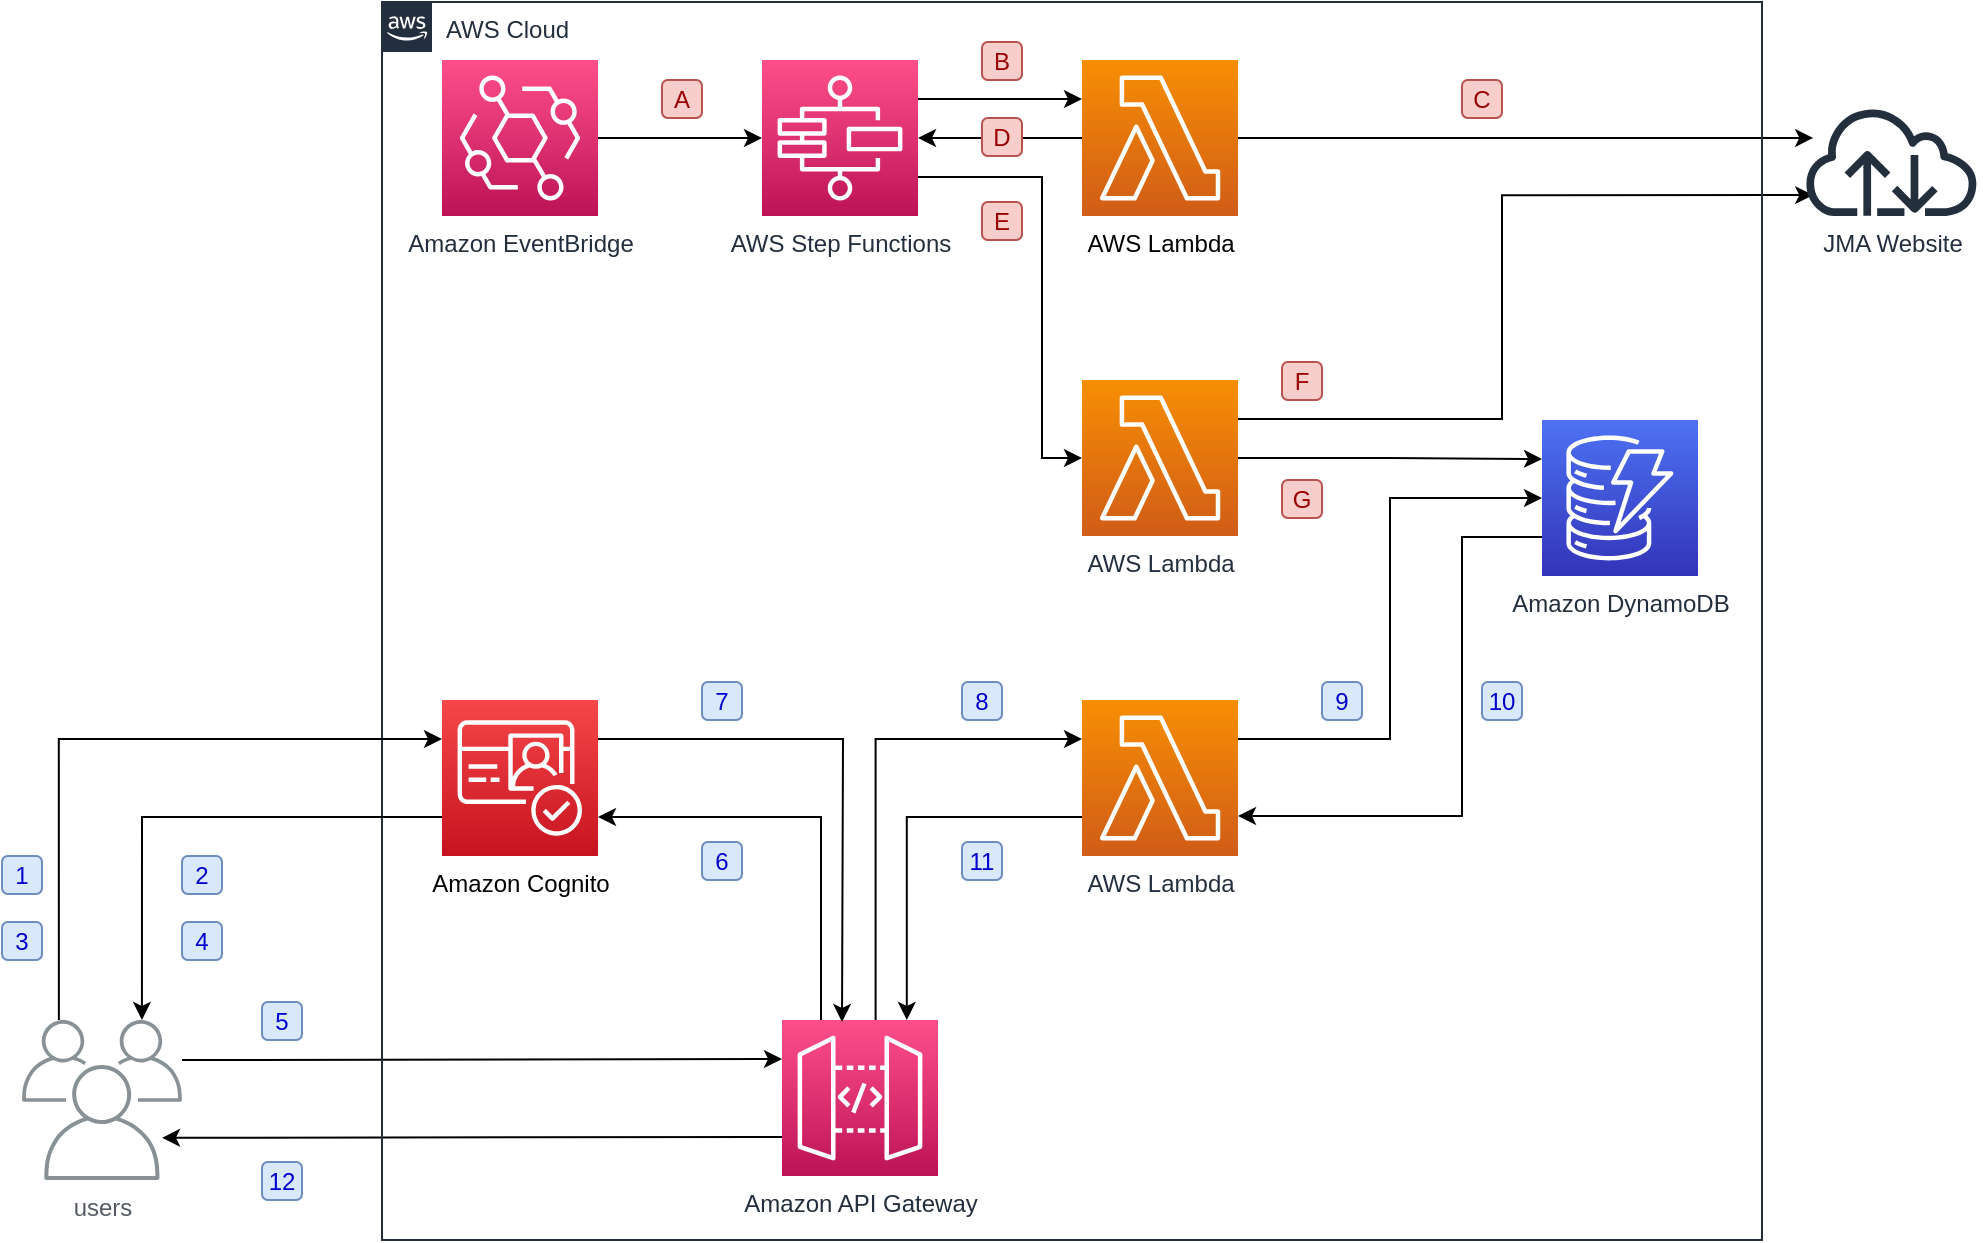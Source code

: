 <mxfile version="16.5.6" type="github">
  <diagram id="gHJAAB9E75rS6aX9F2oA" name="Page-1">
    <mxGraphModel dx="474" dy="431" grid="1" gridSize="10" guides="1" tooltips="1" connect="1" arrows="1" fold="1" page="1" pageScale="1" pageWidth="1169" pageHeight="827" background="#FFFFFF" math="0" shadow="0">
      <root>
        <mxCell id="0" />
        <mxCell id="1" parent="0" />
        <mxCell id="MTl4diUvKiMILlHj8vrK-31" style="edgeStyle=orthogonalEdgeStyle;rounded=0;orthogonalLoop=1;jettySize=auto;html=1;exitX=1;exitY=0.25;exitDx=0;exitDy=0;exitPerimeter=0;entryX=0;entryY=0.5;entryDx=0;entryDy=0;entryPerimeter=0;fontSize=12;fontColor=#000000;strokeColor=#000000;" parent="1" source="MTl4diUvKiMILlHj8vrK-5" target="MTl4diUvKiMILlHj8vrK-4" edge="1">
          <mxGeometry relative="1" as="geometry" />
        </mxCell>
        <mxCell id="12" style="edgeStyle=orthogonalEdgeStyle;rounded=0;html=1;exitX=0;exitY=0.75;exitDx=0;exitDy=0;exitPerimeter=0;entryX=0.8;entryY=0;entryDx=0;entryDy=0;entryPerimeter=0;startArrow=none;startFill=0;endArrow=classic;endFill=1;strokeColor=#000000;" parent="1" source="MTl4diUvKiMILlHj8vrK-5" target="MTl4diUvKiMILlHj8vrK-6" edge="1">
          <mxGeometry relative="1" as="geometry" />
        </mxCell>
        <mxCell id="MTl4diUvKiMILlHj8vrK-5" value="AWS Lambda" style="sketch=0;points=[[0,0,0],[0.25,0,0],[0.5,0,0],[0.75,0,0],[1,0,0],[0,1,0],[0.25,1,0],[0.5,1,0],[0.75,1,0],[1,1,0],[0,0.25,0],[0,0.5,0],[0,0.75,0],[1,0.25,0],[1,0.5,0],[1,0.75,0]];outlineConnect=0;fontColor=#232F3E;gradientColor=#F78E04;gradientDirection=north;fillColor=#D05C17;strokeColor=#ffffff;dashed=0;verticalLabelPosition=bottom;verticalAlign=top;align=center;html=1;fontSize=12;fontStyle=0;aspect=fixed;shape=mxgraph.aws4.resourceIcon;resIcon=mxgraph.aws4.lambda;" parent="1" vertex="1">
          <mxGeometry x="570" y="479" width="78" height="78" as="geometry" />
        </mxCell>
        <mxCell id="MTl4diUvKiMILlHj8vrK-33" style="edgeStyle=orthogonalEdgeStyle;rounded=0;orthogonalLoop=1;jettySize=auto;html=1;entryX=0;entryY=0.25;entryDx=0;entryDy=0;entryPerimeter=0;fontSize=12;fontColor=#000000;strokeColor=#000000;exitX=0.6;exitY=0;exitDx=0;exitDy=0;exitPerimeter=0;" parent="1" source="MTl4diUvKiMILlHj8vrK-6" target="MTl4diUvKiMILlHj8vrK-5" edge="1">
          <mxGeometry relative="1" as="geometry" />
        </mxCell>
        <mxCell id="3" style="edgeStyle=none;html=1;exitX=0;exitY=0.25;exitDx=0;exitDy=0;exitPerimeter=0;strokeColor=#000000;startArrow=classic;startFill=1;endArrow=none;endFill=0;" parent="1" source="MTl4diUvKiMILlHj8vrK-6" edge="1">
          <mxGeometry relative="1" as="geometry">
            <mxPoint x="120" y="659" as="targetPoint" />
          </mxGeometry>
        </mxCell>
        <mxCell id="13" style="edgeStyle=none;rounded=0;html=1;exitX=0;exitY=0.75;exitDx=0;exitDy=0;exitPerimeter=0;startArrow=none;startFill=0;endArrow=classic;endFill=1;strokeColor=#000000;" parent="1" source="MTl4diUvKiMILlHj8vrK-6" edge="1">
          <mxGeometry relative="1" as="geometry">
            <mxPoint x="110" y="697.909" as="targetPoint" />
          </mxGeometry>
        </mxCell>
        <mxCell id="MTl4diUvKiMILlHj8vrK-6" value="Amazon API Gateway" style="sketch=0;points=[[0,0,0],[0.2,0,0],[0.4,0,0],[0.6,0,0],[0.8,0,0],[1,0,0],[0,1,0],[0.25,1,0],[0.5,1,0],[0.75,1,0],[1,1,0],[0,0.25,0],[0,0.5,0],[0,0.75,0],[1,0.25,0],[1,0.5,0],[1,0.75,0]];outlineConnect=0;fontColor=#232F3E;gradientColor=#FF4F8B;gradientDirection=north;fillColor=#BC1356;strokeColor=#ffffff;dashed=0;verticalLabelPosition=bottom;verticalAlign=top;align=center;html=1;fontSize=12;fontStyle=0;aspect=fixed;shape=mxgraph.aws4.resourceIcon;resIcon=mxgraph.aws4.api_gateway;" parent="1" vertex="1">
          <mxGeometry x="420" y="639" width="78" height="78" as="geometry" />
        </mxCell>
        <mxCell id="MTl4diUvKiMILlHj8vrK-24" style="edgeStyle=orthogonalEdgeStyle;rounded=0;orthogonalLoop=1;jettySize=auto;html=1;exitX=1;exitY=0.75;exitDx=0;exitDy=0;exitPerimeter=0;entryX=0;entryY=0.5;entryDx=0;entryDy=0;entryPerimeter=0;fontSize=12;fontColor=#000000;strokeColor=#000000;" parent="1" source="MTl4diUvKiMILlHj8vrK-7" target="MTl4diUvKiMILlHj8vrK-10" edge="1">
          <mxGeometry relative="1" as="geometry">
            <Array as="points">
              <mxPoint x="550" y="218" />
              <mxPoint x="550" y="358" />
            </Array>
          </mxGeometry>
        </mxCell>
        <mxCell id="MTl4diUvKiMILlHj8vrK-7" value="AWS Step Functions" style="sketch=0;points=[[0,0,0],[0.25,0,0],[0.5,0,0],[0.75,0,0],[1,0,0],[0,1,0],[0.25,1,0],[0.5,1,0],[0.75,1,0],[1,1,0],[0,0.25,0],[0,0.5,0],[0,0.75,0],[1,0.25,0],[1,0.5,0],[1,0.75,0]];outlineConnect=0;fontColor=#232F3E;gradientColor=#FF4F8B;gradientDirection=north;fillColor=#BC1356;strokeColor=#ffffff;dashed=0;verticalLabelPosition=bottom;verticalAlign=top;align=center;html=1;fontSize=12;fontStyle=0;aspect=fixed;shape=mxgraph.aws4.resourceIcon;resIcon=mxgraph.aws4.step_functions;" parent="1" vertex="1">
          <mxGeometry x="410" y="159" width="78" height="78" as="geometry" />
        </mxCell>
        <mxCell id="MTl4diUvKiMILlHj8vrK-51" style="edgeStyle=orthogonalEdgeStyle;rounded=0;orthogonalLoop=1;jettySize=auto;html=1;entryX=0;entryY=0.5;entryDx=0;entryDy=0;entryPerimeter=0;fontSize=12;fontColor=#000000;startArrow=none;startFill=0;endArrow=classic;endFill=1;strokeColor=#000000;" parent="1" source="MTl4diUvKiMILlHj8vrK-8" target="MTl4diUvKiMILlHj8vrK-7" edge="1">
          <mxGeometry relative="1" as="geometry" />
        </mxCell>
        <mxCell id="MTl4diUvKiMILlHj8vrK-8" value="Amazon EventBridge" style="sketch=0;points=[[0,0,0],[0.25,0,0],[0.5,0,0],[0.75,0,0],[1,0,0],[0,1,0],[0.25,1,0],[0.5,1,0],[0.75,1,0],[1,1,0],[0,0.25,0],[0,0.5,0],[0,0.75,0],[1,0.25,0],[1,0.5,0],[1,0.75,0]];outlineConnect=0;fontColor=#232F3E;gradientColor=#FF4F8B;gradientDirection=north;fillColor=#BC1356;strokeColor=#ffffff;dashed=0;verticalLabelPosition=bottom;verticalAlign=top;align=center;html=1;fontSize=12;fontStyle=0;aspect=fixed;shape=mxgraph.aws4.resourceIcon;resIcon=mxgraph.aws4.eventbridge;" parent="1" vertex="1">
          <mxGeometry x="250" y="159" width="78" height="78" as="geometry" />
        </mxCell>
        <mxCell id="MTl4diUvKiMILlHj8vrK-26" style="edgeStyle=orthogonalEdgeStyle;rounded=0;orthogonalLoop=1;jettySize=auto;html=1;exitX=1;exitY=0.5;exitDx=0;exitDy=0;exitPerimeter=0;fontSize=12;fontColor=#000000;strokeColor=#000000;entryX=0;entryY=0.25;entryDx=0;entryDy=0;entryPerimeter=0;" parent="1" source="MTl4diUvKiMILlHj8vrK-10" target="MTl4diUvKiMILlHj8vrK-4" edge="1">
          <mxGeometry relative="1" as="geometry" />
        </mxCell>
        <mxCell id="MTl4diUvKiMILlHj8vrK-36" style="edgeStyle=orthogonalEdgeStyle;rounded=0;orthogonalLoop=1;jettySize=auto;html=1;exitX=1;exitY=0.25;exitDx=0;exitDy=0;exitPerimeter=0;fontSize=12;fontColor=#000000;startArrow=none;startFill=0;strokeColor=#000000;entryX=0.04;entryY=0.81;entryDx=0;entryDy=0;entryPerimeter=0;" parent="1" source="MTl4diUvKiMILlHj8vrK-10" target="MTl4diUvKiMILlHj8vrK-15" edge="1">
          <mxGeometry relative="1" as="geometry">
            <Array as="points">
              <mxPoint x="780" y="339" />
              <mxPoint x="780" y="227" />
            </Array>
          </mxGeometry>
        </mxCell>
        <mxCell id="MTl4diUvKiMILlHj8vrK-10" value="AWS Lambda" style="sketch=0;points=[[0,0,0],[0.25,0,0],[0.5,0,0],[0.75,0,0],[1,0,0],[0,1,0],[0.25,1,0],[0.5,1,0],[0.75,1,0],[1,1,0],[0,0.25,0],[0,0.5,0],[0,0.75,0],[1,0.25,0],[1,0.5,0],[1,0.75,0]];outlineConnect=0;fontColor=#232F3E;gradientColor=#F78E04;gradientDirection=north;fillColor=#D05C17;strokeColor=#ffffff;dashed=0;verticalLabelPosition=bottom;verticalAlign=top;align=center;html=1;fontSize=12;fontStyle=0;aspect=fixed;shape=mxgraph.aws4.resourceIcon;resIcon=mxgraph.aws4.lambda;" parent="1" vertex="1">
          <mxGeometry x="570" y="319" width="78" height="78" as="geometry" />
        </mxCell>
        <mxCell id="MTl4diUvKiMILlHj8vrK-16" value="" style="edgeStyle=orthogonalEdgeStyle;rounded=0;orthogonalLoop=1;jettySize=auto;html=1;fontSize=12;fontColor=#808080;strokeColor=#000000;entryX=0;entryY=0.25;entryDx=0;entryDy=0;entryPerimeter=0;exitX=1;exitY=0.25;exitDx=0;exitDy=0;exitPerimeter=0;" parent="1" source="MTl4diUvKiMILlHj8vrK-7" target="MTl4diUvKiMILlHj8vrK-11" edge="1">
          <mxGeometry relative="1" as="geometry">
            <mxPoint x="530" y="269" as="sourcePoint" />
          </mxGeometry>
        </mxCell>
        <mxCell id="MTl4diUvKiMILlHj8vrK-45" style="edgeStyle=orthogonalEdgeStyle;rounded=0;orthogonalLoop=1;jettySize=auto;html=1;exitX=1;exitY=0.5;exitDx=0;exitDy=0;exitPerimeter=0;fontSize=12;fontColor=#000000;startArrow=none;startFill=0;strokeColor=#000000;entryX=0.04;entryY=0.29;entryDx=0;entryDy=0;entryPerimeter=0;" parent="1" source="MTl4diUvKiMILlHj8vrK-11" target="MTl4diUvKiMILlHj8vrK-15" edge="1">
          <mxGeometry relative="1" as="geometry" />
        </mxCell>
        <mxCell id="19" style="edgeStyle=none;rounded=0;html=1;exitX=0;exitY=0.5;exitDx=0;exitDy=0;exitPerimeter=0;entryX=1;entryY=0.5;entryDx=0;entryDy=0;entryPerimeter=0;startArrow=none;startFill=0;endArrow=classic;endFill=1;strokeColor=#000000;" parent="1" source="MTl4diUvKiMILlHj8vrK-11" target="MTl4diUvKiMILlHj8vrK-7" edge="1">
          <mxGeometry relative="1" as="geometry" />
        </mxCell>
        <mxCell id="MTl4diUvKiMILlHj8vrK-11" value="&lt;font color=&quot;#000000&quot; style=&quot;background-color: rgb(255 , 255 , 255)&quot;&gt;AWS Lambda&lt;/font&gt;" style="sketch=0;points=[[0,0,0],[0.25,0,0],[0.5,0,0],[0.75,0,0],[1,0,0],[0,1,0],[0.25,1,0],[0.5,1,0],[0.75,1,0],[1,1,0],[0,0.25,0],[0,0.5,0],[0,0.75,0],[1,0.25,0],[1,0.5,0],[1,0.75,0]];outlineConnect=0;fontColor=#232F3E;gradientColor=#F78E04;gradientDirection=north;fillColor=#D05C17;strokeColor=#ffffff;dashed=0;verticalLabelPosition=bottom;verticalAlign=top;align=center;html=1;fontSize=12;fontStyle=0;aspect=fixed;shape=mxgraph.aws4.resourceIcon;resIcon=mxgraph.aws4.lambda;" parent="1" vertex="1">
          <mxGeometry x="570" y="159" width="78" height="78" as="geometry" />
        </mxCell>
        <mxCell id="MTl4diUvKiMILlHj8vrK-15" value="JMA Website" style="sketch=0;outlineConnect=0;fontColor=#232F3E;gradientColor=none;fillColor=#232F3D;strokeColor=none;dashed=0;verticalLabelPosition=bottom;verticalAlign=top;align=center;html=1;fontSize=12;fontStyle=0;aspect=fixed;pointerEvents=1;shape=mxgraph.aws4.internet;points=[[0.04,0.29,0,0,0],[0.04,0.81,0,0,0]];" parent="1" vertex="1">
          <mxGeometry x="930" y="182" width="89.38" height="55" as="geometry" />
        </mxCell>
        <mxCell id="9" style="edgeStyle=orthogonalEdgeStyle;rounded=0;html=1;exitX=0;exitY=0.75;exitDx=0;exitDy=0;exitPerimeter=0;entryX=1;entryY=0.75;entryDx=0;entryDy=0;entryPerimeter=0;startArrow=none;startFill=0;endArrow=classic;endFill=1;strokeColor=#000000;" parent="1" source="MTl4diUvKiMILlHj8vrK-4" target="MTl4diUvKiMILlHj8vrK-5" edge="1">
          <mxGeometry relative="1" as="geometry">
            <Array as="points">
              <mxPoint x="760" y="398" />
              <mxPoint x="760" y="537" />
              <mxPoint x="648" y="537" />
            </Array>
          </mxGeometry>
        </mxCell>
        <mxCell id="MTl4diUvKiMILlHj8vrK-4" value="&lt;span style=&quot;background-color: rgb(255 , 255 , 255)&quot;&gt;Amazon&amp;nbsp;DynamoDB&lt;/span&gt;" style="sketch=0;points=[[0,0,0],[0.25,0,0],[0.5,0,0],[0.75,0,0],[1,0,0],[0,1,0],[0.25,1,0],[0.5,1,0],[0.75,1,0],[1,1,0],[0,0.25,0],[0,0.5,0],[0,0.75,0],[1,0.25,0],[1,0.5,0],[1,0.75,0]];outlineConnect=0;fontColor=#232F3E;gradientColor=#4D72F3;gradientDirection=north;fillColor=#3334B9;strokeColor=#ffffff;dashed=0;verticalLabelPosition=bottom;verticalAlign=top;align=center;html=1;fontSize=12;fontStyle=0;aspect=fixed;shape=mxgraph.aws4.resourceIcon;resIcon=mxgraph.aws4.dynamodb;" parent="1" vertex="1">
          <mxGeometry x="800" y="339" width="78" height="78" as="geometry" />
        </mxCell>
        <mxCell id="MTl4diUvKiMILlHj8vrK-40" value="users" style="sketch=0;outlineConnect=0;gradientColor=none;fontColor=#545B64;strokeColor=none;fillColor=#879196;dashed=0;verticalLabelPosition=bottom;verticalAlign=top;align=center;html=1;fontSize=12;fontStyle=0;aspect=fixed;shape=mxgraph.aws4.illustration_users;pointerEvents=1;labelBackgroundColor=#FFFFFF;points=[[0.23,0,0,0,0],[0.75,0,0,0,0]];connectable=0;" parent="1" vertex="1">
          <mxGeometry x="40.0" y="639" width="80" height="80" as="geometry" />
        </mxCell>
        <mxCell id="MTl4diUvKiMILlHj8vrK-42" value="AWS Cloud" style="points=[[0,0],[0.25,0],[0.5,0],[0.75,0],[1,0],[1,0.25],[1,0.5],[1,0.75],[1,1],[0.75,1],[0.5,1],[0.25,1],[0,1],[0,0.75],[0,0.5],[0,0.25]];outlineConnect=0;gradientColor=none;html=1;whiteSpace=wrap;fontSize=12;fontStyle=0;container=1;pointerEvents=0;collapsible=0;recursiveResize=0;shape=mxgraph.aws4.group;grIcon=mxgraph.aws4.group_aws_cloud_alt;strokeColor=#232F3E;fillColor=none;verticalAlign=top;align=left;spacingLeft=30;fontColor=#232F3E;dashed=0;labelBackgroundColor=#FFFFFF;" parent="1" vertex="1">
          <mxGeometry x="220" y="130" width="690" height="619" as="geometry" />
        </mxCell>
        <mxCell id="MTl4diUvKiMILlHj8vrK-9" value="&lt;font style=&quot;font-size: 12px&quot; color=&quot;#000000&quot;&gt;Amazon Cognito&lt;/font&gt;" style="sketch=0;points=[[0,0,0],[0.25,0,0],[0.5,0,0],[0.75,0,0],[1,0,0],[0,1,0],[0.25,1,0],[0.5,1,0],[0.75,1,0],[1,1,0],[0,0.25,0],[0,0.5,0],[0,0.75,0],[1,0.25,0],[1,0.5,0],[1,0.75,0]];outlineConnect=0;fontColor=#232F3E;gradientColor=#F54749;gradientDirection=north;fillColor=#C7131F;strokeColor=#ffffff;dashed=0;verticalLabelPosition=bottom;verticalAlign=top;align=center;html=1;fontSize=12;fontStyle=0;aspect=fixed;shape=mxgraph.aws4.resourceIcon;resIcon=mxgraph.aws4.cognito;labelPosition=center;" parent="MTl4diUvKiMILlHj8vrK-42" vertex="1">
          <mxGeometry x="30" y="349" width="78" height="78" as="geometry" />
        </mxCell>
        <mxCell id="MTl4diUvKiMILlHj8vrK-56" value="6" style="rounded=1;whiteSpace=wrap;html=1;labelBackgroundColor=none;fontSize=12;fillColor=#dae8fc;strokeColor=#6c8ebf;fontColor=#0000CC;" parent="MTl4diUvKiMILlHj8vrK-42" vertex="1">
          <mxGeometry x="160" y="420" width="20" height="19" as="geometry" />
        </mxCell>
        <mxCell id="MTl4diUvKiMILlHj8vrK-57" value="7" style="rounded=1;whiteSpace=wrap;html=1;labelBackgroundColor=none;fontSize=12;fillColor=#dae8fc;strokeColor=#6c8ebf;fontColor=#0000CC;" parent="MTl4diUvKiMILlHj8vrK-42" vertex="1">
          <mxGeometry x="160" y="340" width="20" height="19" as="geometry" />
        </mxCell>
        <mxCell id="MTl4diUvKiMILlHj8vrK-58" value="A" style="rounded=1;whiteSpace=wrap;html=1;labelBackgroundColor=none;fontSize=12;fillColor=#f8cecc;strokeColor=#b85450;fontColor=#990000;" parent="MTl4diUvKiMILlHj8vrK-42" vertex="1">
          <mxGeometry x="140" y="39" width="20" height="19" as="geometry" />
        </mxCell>
        <mxCell id="MTl4diUvKiMILlHj8vrK-59" value="B" style="rounded=1;whiteSpace=wrap;html=1;labelBackgroundColor=none;fontSize=12;fillColor=#f8cecc;strokeColor=#b85450;fontColor=#990000;" parent="MTl4diUvKiMILlHj8vrK-42" vertex="1">
          <mxGeometry x="300" y="20" width="20" height="19" as="geometry" />
        </mxCell>
        <mxCell id="MTl4diUvKiMILlHj8vrK-60" value="C" style="rounded=1;whiteSpace=wrap;html=1;labelBackgroundColor=none;fontSize=12;fillColor=#f8cecc;strokeColor=#b85450;fontColor=#990000;" parent="MTl4diUvKiMILlHj8vrK-42" vertex="1">
          <mxGeometry x="540" y="39" width="20" height="19" as="geometry" />
        </mxCell>
        <mxCell id="MTl4diUvKiMILlHj8vrK-62" value="D" style="rounded=1;whiteSpace=wrap;html=1;labelBackgroundColor=none;fontSize=12;fillColor=#f8cecc;strokeColor=#b85450;fontColor=#990000;" parent="MTl4diUvKiMILlHj8vrK-42" vertex="1">
          <mxGeometry x="300" y="58" width="20" height="19" as="geometry" />
        </mxCell>
        <mxCell id="MTl4diUvKiMILlHj8vrK-63" value="E" style="rounded=1;whiteSpace=wrap;html=1;labelBackgroundColor=none;fontSize=12;fillColor=#f8cecc;strokeColor=#b85450;fontColor=#990000;" parent="MTl4diUvKiMILlHj8vrK-42" vertex="1">
          <mxGeometry x="300" y="100" width="20" height="19" as="geometry" />
        </mxCell>
        <mxCell id="MTl4diUvKiMILlHj8vrK-64" value="G" style="rounded=1;whiteSpace=wrap;html=1;labelBackgroundColor=none;fontSize=12;fillColor=#f8cecc;strokeColor=#b85450;fontColor=#990000;" parent="MTl4diUvKiMILlHj8vrK-42" vertex="1">
          <mxGeometry x="450" y="239" width="20" height="19" as="geometry" />
        </mxCell>
        <mxCell id="8" value="8" style="rounded=1;whiteSpace=wrap;html=1;labelBackgroundColor=none;fontSize=12;fillColor=#dae8fc;strokeColor=#6c8ebf;fontColor=#0000CC;" parent="MTl4diUvKiMILlHj8vrK-42" vertex="1">
          <mxGeometry x="290" y="340" width="20" height="19" as="geometry" />
        </mxCell>
        <mxCell id="10" value="9" style="rounded=1;whiteSpace=wrap;html=1;labelBackgroundColor=none;fontSize=12;fillColor=#dae8fc;strokeColor=#6c8ebf;fontColor=#0000CC;" parent="MTl4diUvKiMILlHj8vrK-42" vertex="1">
          <mxGeometry x="470" y="340" width="20" height="19" as="geometry" />
        </mxCell>
        <mxCell id="11" value="10" style="rounded=1;whiteSpace=wrap;html=1;labelBackgroundColor=none;fontSize=12;fillColor=#dae8fc;strokeColor=#6c8ebf;fontColor=#0000CC;" parent="MTl4diUvKiMILlHj8vrK-42" vertex="1">
          <mxGeometry x="550" y="340" width="20" height="19" as="geometry" />
        </mxCell>
        <mxCell id="16" value="11" style="rounded=1;whiteSpace=wrap;html=1;labelBackgroundColor=none;fontSize=12;fillColor=#dae8fc;strokeColor=#6c8ebf;fontColor=#0000CC;" parent="MTl4diUvKiMILlHj8vrK-42" vertex="1">
          <mxGeometry x="290" y="420" width="20" height="19" as="geometry" />
        </mxCell>
        <mxCell id="20" value="F" style="rounded=1;whiteSpace=wrap;html=1;labelBackgroundColor=none;fontSize=12;fillColor=#f8cecc;strokeColor=#b85450;fontColor=#990000;" parent="MTl4diUvKiMILlHj8vrK-42" vertex="1">
          <mxGeometry x="450" y="180" width="20" height="19" as="geometry" />
        </mxCell>
        <mxCell id="MTl4diUvKiMILlHj8vrK-34" style="edgeStyle=orthogonalEdgeStyle;rounded=0;orthogonalLoop=1;jettySize=auto;html=1;entryX=1;entryY=0.75;entryDx=0;entryDy=0;entryPerimeter=0;fontSize=12;fontColor=#000000;strokeColor=#000000;exitX=0.25;exitY=0;exitDx=0;exitDy=0;exitPerimeter=0;" parent="1" source="MTl4diUvKiMILlHj8vrK-6" target="MTl4diUvKiMILlHj8vrK-9" edge="1">
          <mxGeometry relative="1" as="geometry" />
        </mxCell>
        <mxCell id="MTl4diUvKiMILlHj8vrK-52" value="1" style="rounded=1;whiteSpace=wrap;html=1;labelBackgroundColor=none;fontSize=12;fillColor=#dae8fc;strokeColor=#6c8ebf;fontColor=#0000CC;" parent="1" vertex="1">
          <mxGeometry x="30" y="557" width="20" height="19" as="geometry" />
        </mxCell>
        <mxCell id="4" style="edgeStyle=orthogonalEdgeStyle;html=1;exitX=0;exitY=0.25;exitDx=0;exitDy=0;exitPerimeter=0;startArrow=classic;startFill=1;endArrow=none;endFill=0;strokeColor=#000000;rounded=0;entryX=0.23;entryY=0;entryDx=0;entryDy=0;entryPerimeter=0;" parent="1" source="MTl4diUvKiMILlHj8vrK-9" target="MTl4diUvKiMILlHj8vrK-40" edge="1">
          <mxGeometry relative="1" as="geometry" />
        </mxCell>
        <mxCell id="5" style="edgeStyle=orthogonalEdgeStyle;rounded=0;html=1;exitX=0;exitY=0.75;exitDx=0;exitDy=0;exitPerimeter=0;startArrow=none;startFill=0;endArrow=classic;endFill=1;strokeColor=#000000;entryX=0.75;entryY=0;entryDx=0;entryDy=0;entryPerimeter=0;" parent="1" source="MTl4diUvKiMILlHj8vrK-9" target="MTl4diUvKiMILlHj8vrK-40" edge="1">
          <mxGeometry relative="1" as="geometry">
            <mxPoint x="110" y="620" as="targetPoint" />
          </mxGeometry>
        </mxCell>
        <mxCell id="MTl4diUvKiMILlHj8vrK-54" value="2" style="rounded=1;whiteSpace=wrap;html=1;labelBackgroundColor=none;fontSize=12;fillColor=#dae8fc;strokeColor=#6c8ebf;fontColor=#0000CC;" parent="1" vertex="1">
          <mxGeometry x="120" y="557" width="20" height="19" as="geometry" />
        </mxCell>
        <mxCell id="MTl4diUvKiMILlHj8vrK-55" value="5" style="rounded=1;whiteSpace=wrap;html=1;labelBackgroundColor=none;fontSize=12;fillColor=#dae8fc;strokeColor=#6c8ebf;fontColor=#0000CC;" parent="1" vertex="1">
          <mxGeometry x="160" y="630" width="20" height="19" as="geometry" />
        </mxCell>
        <mxCell id="7" style="edgeStyle=orthogonalEdgeStyle;rounded=0;html=1;exitX=1;exitY=0.25;exitDx=0;exitDy=0;exitPerimeter=0;startArrow=none;startFill=0;endArrow=classic;endFill=1;strokeColor=#000000;" parent="1" source="MTl4diUvKiMILlHj8vrK-9" edge="1">
          <mxGeometry relative="1" as="geometry">
            <mxPoint x="450" y="640" as="targetPoint" />
          </mxGeometry>
        </mxCell>
        <mxCell id="17" value="12" style="rounded=1;whiteSpace=wrap;html=1;labelBackgroundColor=none;fontSize=12;fillColor=#dae8fc;strokeColor=#6c8ebf;fontColor=#0000CC;" parent="1" vertex="1">
          <mxGeometry x="160" y="710" width="20" height="19" as="geometry" />
        </mxCell>
        <mxCell id="KIbETmSm3OqJZu2Njhcw-20" value="3" style="rounded=1;whiteSpace=wrap;html=1;labelBackgroundColor=none;fontSize=12;fillColor=#dae8fc;strokeColor=#6c8ebf;fontColor=#0000CC;" vertex="1" parent="1">
          <mxGeometry x="30" y="590" width="20" height="19" as="geometry" />
        </mxCell>
        <mxCell id="KIbETmSm3OqJZu2Njhcw-21" value="4" style="rounded=1;whiteSpace=wrap;html=1;labelBackgroundColor=none;fontSize=12;fillColor=#dae8fc;strokeColor=#6c8ebf;fontColor=#0000CC;" vertex="1" parent="1">
          <mxGeometry x="120" y="590" width="20" height="19" as="geometry" />
        </mxCell>
      </root>
    </mxGraphModel>
  </diagram>
</mxfile>
